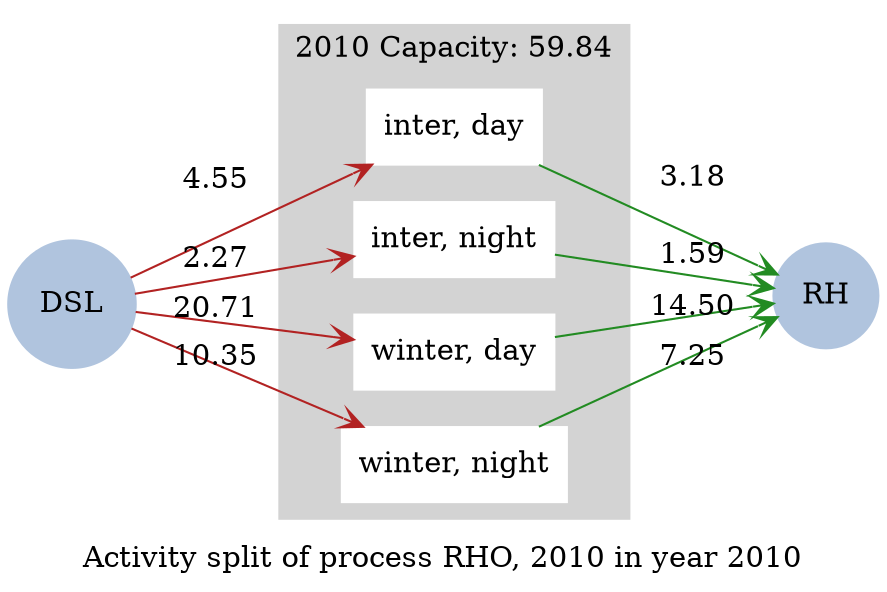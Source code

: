 strict digraph model {
	label = "Activity split of process RHO, 2010 in year 2010" ;

	compound    = "True" ;
	concentrate = "True";
	rankdir     = "LR" ;
	splines     = "False" ;

	node [ style="filled" ] ;
	edge [ arrowhead="vee" ] ;

	subgraph cluster_slices {
		label = "2010 Capacity: 59.84" ;

		color = "lightgrey" ;
		rank  = "same" ;
		style = "filled" ;

		node [ color="white", shape="box" ] ;

		"inter, day" ;
		"inter, night" ;
		"winter, day" ;
		"winter, night" ;
	}

	subgraph energy_carriers {
		node [
		  color     = "lightsteelblue",
		  fontcolor = "black",
		  shape     = "circle"
		] ;

		"DSL" [ href="../commodities/rc_DSL_2010.svg" ] ;
		"RH"  [ href="../commodities/rc_RH_2010.svg" ] ;
	}

	subgraph inputs {
		edge [ color="firebrick" ] ;

		"DSL" -> "inter, day"    [ label="4.55" ] ;
		"DSL" -> "inter, night"  [ label="2.27" ] ;
		"DSL" -> "winter, day"   [ label="20.71" ] ;
		"DSL" -> "winter, night" [ label="10.35" ] ;
	}

	subgraph outputs {
		edge [ color="forestgreen" ] ;

		"inter, day"    -> "RH" [ label="3.18" ] ;
		"inter, night"  -> "RH" [ label="1.59" ] ;
		"winter, day"   -> "RH" [ label="14.50" ] ;
		"winter, night" -> "RH" [ label="7.25" ] ;
	}
}
